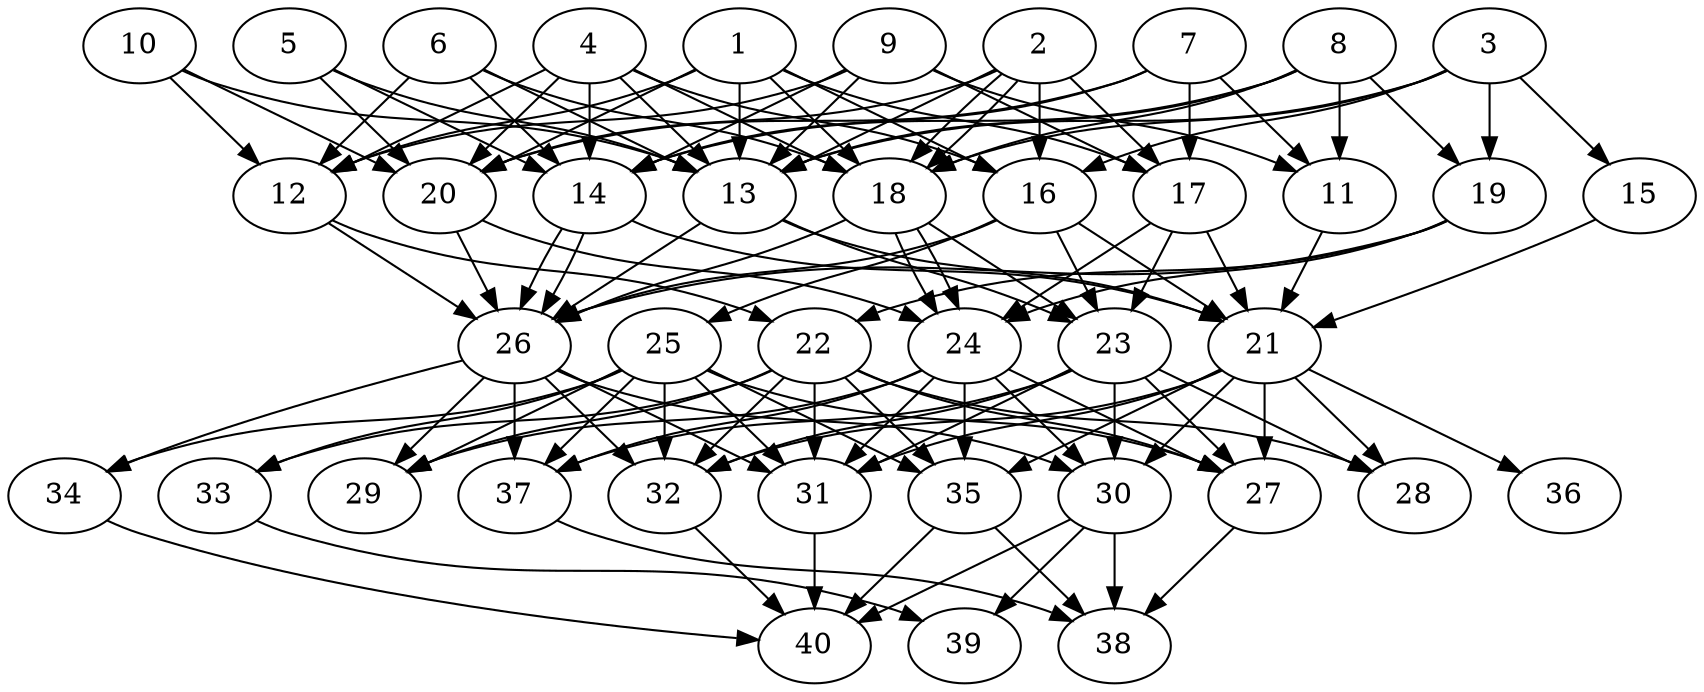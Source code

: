 // DAG automatically generated by daggen at Tue Aug  6 16:28:35 2019
// ./daggen --dot -n 40 --ccr 0.3 --fat 0.6 --regular 0.5 --density 0.9 --mindata 5242880 --maxdata 52428800 
digraph G {
  1 [size="103738027", alpha="0.04", expect_size="31121408"] 
  1 -> 12 [size ="31121408"]
  1 -> 13 [size ="31121408"]
  1 -> 16 [size ="31121408"]
  1 -> 17 [size ="31121408"]
  1 -> 18 [size ="31121408"]
  1 -> 20 [size ="31121408"]
  2 [size="19548160", alpha="0.14", expect_size="5864448"] 
  2 -> 13 [size ="5864448"]
  2 -> 16 [size ="5864448"]
  2 -> 17 [size ="5864448"]
  2 -> 18 [size ="5864448"]
  2 -> 18 [size ="5864448"]
  2 -> 20 [size ="5864448"]
  3 [size="72454827", alpha="0.07", expect_size="21736448"] 
  3 -> 13 [size ="21736448"]
  3 -> 15 [size ="21736448"]
  3 -> 16 [size ="21736448"]
  3 -> 18 [size ="21736448"]
  3 -> 19 [size ="21736448"]
  4 [size="57490773", alpha="0.07", expect_size="17247232"] 
  4 -> 12 [size ="17247232"]
  4 -> 13 [size ="17247232"]
  4 -> 14 [size ="17247232"]
  4 -> 16 [size ="17247232"]
  4 -> 18 [size ="17247232"]
  4 -> 20 [size ="17247232"]
  5 [size="97536000", alpha="0.02", expect_size="29260800"] 
  5 -> 13 [size ="29260800"]
  5 -> 14 [size ="29260800"]
  5 -> 20 [size ="29260800"]
  6 [size="145203200", alpha="0.10", expect_size="43560960"] 
  6 -> 12 [size ="43560960"]
  6 -> 13 [size ="43560960"]
  6 -> 14 [size ="43560960"]
  6 -> 18 [size ="43560960"]
  7 [size="163130027", alpha="0.06", expect_size="48939008"] 
  7 -> 11 [size ="48939008"]
  7 -> 14 [size ="48939008"]
  7 -> 17 [size ="48939008"]
  7 -> 20 [size ="48939008"]
  8 [size="112001707", alpha="0.16", expect_size="33600512"] 
  8 -> 11 [size ="33600512"]
  8 -> 13 [size ="33600512"]
  8 -> 14 [size ="33600512"]
  8 -> 18 [size ="33600512"]
  8 -> 19 [size ="33600512"]
  9 [size="48114347", alpha="0.10", expect_size="14434304"] 
  9 -> 11 [size ="14434304"]
  9 -> 12 [size ="14434304"]
  9 -> 13 [size ="14434304"]
  9 -> 14 [size ="14434304"]
  9 -> 17 [size ="14434304"]
  10 [size="146769920", alpha="0.05", expect_size="44030976"] 
  10 -> 12 [size ="44030976"]
  10 -> 13 [size ="44030976"]
  10 -> 20 [size ="44030976"]
  11 [size="120961707", alpha="0.05", expect_size="36288512"] 
  11 -> 21 [size ="36288512"]
  12 [size="155173547", alpha="0.14", expect_size="46552064"] 
  12 -> 22 [size ="46552064"]
  12 -> 26 [size ="46552064"]
  13 [size="104212480", alpha="0.13", expect_size="31263744"] 
  13 -> 21 [size ="31263744"]
  13 -> 23 [size ="31263744"]
  13 -> 26 [size ="31263744"]
  14 [size="161109333", alpha="0.04", expect_size="48332800"] 
  14 -> 21 [size ="48332800"]
  14 -> 26 [size ="48332800"]
  14 -> 26 [size ="48332800"]
  15 [size="55272107", alpha="0.13", expect_size="16581632"] 
  15 -> 21 [size ="16581632"]
  16 [size="72963413", alpha="0.11", expect_size="21889024"] 
  16 -> 21 [size ="21889024"]
  16 -> 23 [size ="21889024"]
  16 -> 25 [size ="21889024"]
  16 -> 26 [size ="21889024"]
  17 [size="149002240", alpha="0.06", expect_size="44700672"] 
  17 -> 21 [size ="44700672"]
  17 -> 23 [size ="44700672"]
  17 -> 24 [size ="44700672"]
  18 [size="35693227", alpha="0.17", expect_size="10707968"] 
  18 -> 23 [size ="10707968"]
  18 -> 24 [size ="10707968"]
  18 -> 24 [size ="10707968"]
  18 -> 26 [size ="10707968"]
  19 [size="157825707", alpha="0.03", expect_size="47347712"] 
  19 -> 22 [size ="47347712"]
  19 -> 24 [size ="47347712"]
  19 -> 26 [size ="47347712"]
  20 [size="77492907", alpha="0.13", expect_size="23247872"] 
  20 -> 24 [size ="23247872"]
  20 -> 26 [size ="23247872"]
  21 [size="119552000", alpha="0.13", expect_size="35865600"] 
  21 -> 27 [size ="35865600"]
  21 -> 28 [size ="35865600"]
  21 -> 30 [size ="35865600"]
  21 -> 31 [size ="35865600"]
  21 -> 32 [size ="35865600"]
  21 -> 35 [size ="35865600"]
  21 -> 36 [size ="35865600"]
  22 [size="160389120", alpha="0.14", expect_size="48116736"] 
  22 -> 27 [size ="48116736"]
  22 -> 28 [size ="48116736"]
  22 -> 29 [size ="48116736"]
  22 -> 31 [size ="48116736"]
  22 -> 32 [size ="48116736"]
  22 -> 33 [size ="48116736"]
  22 -> 35 [size ="48116736"]
  23 [size="111431680", alpha="0.02", expect_size="33429504"] 
  23 -> 27 [size ="33429504"]
  23 -> 28 [size ="33429504"]
  23 -> 30 [size ="33429504"]
  23 -> 31 [size ="33429504"]
  23 -> 32 [size ="33429504"]
  23 -> 37 [size ="33429504"]
  24 [size="56511147", alpha="0.15", expect_size="16953344"] 
  24 -> 27 [size ="16953344"]
  24 -> 29 [size ="16953344"]
  24 -> 30 [size ="16953344"]
  24 -> 31 [size ="16953344"]
  24 -> 35 [size ="16953344"]
  24 -> 37 [size ="16953344"]
  25 [size="86835200", alpha="0.18", expect_size="26050560"] 
  25 -> 27 [size ="26050560"]
  25 -> 29 [size ="26050560"]
  25 -> 31 [size ="26050560"]
  25 -> 32 [size ="26050560"]
  25 -> 33 [size ="26050560"]
  25 -> 34 [size ="26050560"]
  25 -> 35 [size ="26050560"]
  25 -> 37 [size ="26050560"]
  26 [size="28620800", alpha="0.17", expect_size="8586240"] 
  26 -> 29 [size ="8586240"]
  26 -> 30 [size ="8586240"]
  26 -> 31 [size ="8586240"]
  26 -> 32 [size ="8586240"]
  26 -> 34 [size ="8586240"]
  26 -> 37 [size ="8586240"]
  27 [size="118739627", alpha="0.15", expect_size="35621888"] 
  27 -> 38 [size ="35621888"]
  28 [size="168028160", alpha="0.05", expect_size="50408448"] 
  29 [size="146858667", alpha="0.19", expect_size="44057600"] 
  30 [size="172800000", alpha="0.09", expect_size="51840000"] 
  30 -> 38 [size ="51840000"]
  30 -> 39 [size ="51840000"]
  30 -> 40 [size ="51840000"]
  31 [size="116773547", alpha="0.12", expect_size="35032064"] 
  31 -> 40 [size ="35032064"]
  32 [size="65044480", alpha="0.13", expect_size="19513344"] 
  32 -> 40 [size ="19513344"]
  33 [size="19684693", alpha="0.05", expect_size="5905408"] 
  33 -> 39 [size ="5905408"]
  34 [size="35676160", alpha="0.15", expect_size="10702848"] 
  34 -> 40 [size ="10702848"]
  35 [size="153029973", alpha="0.10", expect_size="45908992"] 
  35 -> 38 [size ="45908992"]
  35 -> 40 [size ="45908992"]
  36 [size="137239893", alpha="0.12", expect_size="41171968"] 
  37 [size="116036267", alpha="0.11", expect_size="34810880"] 
  37 -> 38 [size ="34810880"]
  38 [size="77779627", alpha="0.12", expect_size="23333888"] 
  39 [size="117005653", alpha="0.11", expect_size="35101696"] 
  40 [size="107062613", alpha="0.17", expect_size="32118784"] 
}
